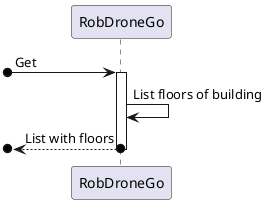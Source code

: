 @startuml SD Lv1

participant RobDroneGo as system
[o-> system : Get
activate system

system -> system : List floors of building

[o<--o system : List with floors
deactivate system

@enduml